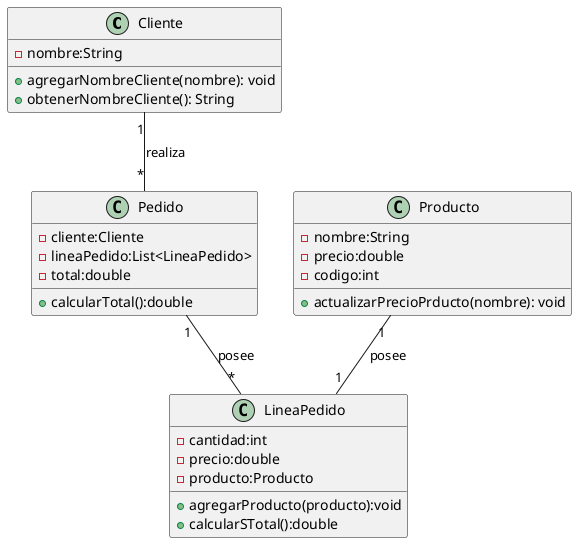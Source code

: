 @startuml

class Cliente{
-nombre:String

+agregarNombreCliente(nombre): void
+obtenerNombreCliente(): String
}

class LineaPedido{
-cantidad:int
-precio:double
-producto:Producto

+agregarProducto(producto):void
+calcularSTotal():double
}

class Pedido{
-cliente:Cliente
-lineaPedido:List<LineaPedido>
-total:double

+calcularTotal():double

}

class Producto{
-nombre:String
-precio:double
-codigo:int

+actualizarPrecioPrducto(nombre): void
}

Cliente "1" -- "*" Pedido : realiza
Producto "1" -- "1" LineaPedido : posee
Pedido "1" -- "*" LineaPedido : posee
@enduml